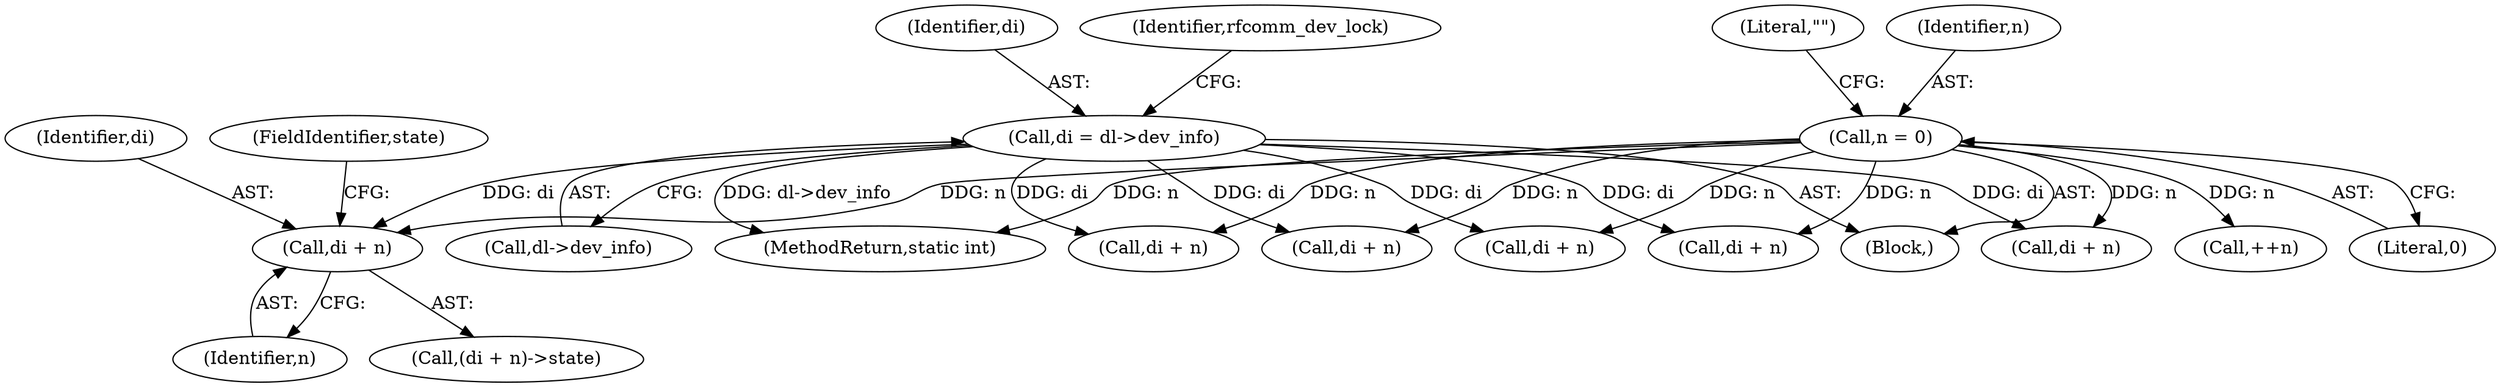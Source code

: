 digraph "0_linux_f9432c5ec8b1e9a09b9b0e5569e3c73db8de432a@pointer" {
"1000199" [label="(Call,di + n)"];
"1000162" [label="(Call,di = dl->dev_info)"];
"1000107" [label="(Call,n = 0)"];
"1000199" [label="(Call,di + n)"];
"1000200" [label="(Identifier,di)"];
"1000163" [label="(Identifier,di)"];
"1000114" [label="(Literal,\"\")"];
"1000202" [label="(FieldIdentifier,state)"];
"1000169" [label="(Identifier,rfcomm_dev_lock)"];
"1000162" [label="(Call,di = dl->dev_info)"];
"1000201" [label="(Identifier,n)"];
"1000210" [label="(Call,di + n)"];
"1000102" [label="(Block,)"];
"1000241" [label="(Call,++n)"];
"1000220" [label="(Call,di + n)"];
"1000181" [label="(Call,di + n)"];
"1000198" [label="(Call,(di + n)->state)"];
"1000107" [label="(Call,n = 0)"];
"1000190" [label="(Call,di + n)"];
"1000109" [label="(Literal,0)"];
"1000231" [label="(Call,di + n)"];
"1000164" [label="(Call,dl->dev_info)"];
"1000278" [label="(MethodReturn,static int)"];
"1000108" [label="(Identifier,n)"];
"1000199" -> "1000198"  [label="AST: "];
"1000199" -> "1000201"  [label="CFG: "];
"1000200" -> "1000199"  [label="AST: "];
"1000201" -> "1000199"  [label="AST: "];
"1000202" -> "1000199"  [label="CFG: "];
"1000162" -> "1000199"  [label="DDG: di"];
"1000107" -> "1000199"  [label="DDG: n"];
"1000162" -> "1000102"  [label="AST: "];
"1000162" -> "1000164"  [label="CFG: "];
"1000163" -> "1000162"  [label="AST: "];
"1000164" -> "1000162"  [label="AST: "];
"1000169" -> "1000162"  [label="CFG: "];
"1000162" -> "1000278"  [label="DDG: dl->dev_info"];
"1000162" -> "1000181"  [label="DDG: di"];
"1000162" -> "1000190"  [label="DDG: di"];
"1000162" -> "1000210"  [label="DDG: di"];
"1000162" -> "1000220"  [label="DDG: di"];
"1000162" -> "1000231"  [label="DDG: di"];
"1000107" -> "1000102"  [label="AST: "];
"1000107" -> "1000109"  [label="CFG: "];
"1000108" -> "1000107"  [label="AST: "];
"1000109" -> "1000107"  [label="AST: "];
"1000114" -> "1000107"  [label="CFG: "];
"1000107" -> "1000278"  [label="DDG: n"];
"1000107" -> "1000181"  [label="DDG: n"];
"1000107" -> "1000190"  [label="DDG: n"];
"1000107" -> "1000210"  [label="DDG: n"];
"1000107" -> "1000220"  [label="DDG: n"];
"1000107" -> "1000231"  [label="DDG: n"];
"1000107" -> "1000241"  [label="DDG: n"];
}
